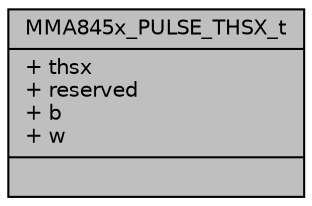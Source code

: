 digraph "MMA845x_PULSE_THSX_t"
{
  edge [fontname="Helvetica",fontsize="10",labelfontname="Helvetica",labelfontsize="10"];
  node [fontname="Helvetica",fontsize="10",shape=record];
  Node1 [label="{MMA845x_PULSE_THSX_t\n|+ thsx\l+ reserved\l+ b\l+ w\l|}",height=0.2,width=0.4,color="black", fillcolor="grey75", style="filled", fontcolor="black"];
}
